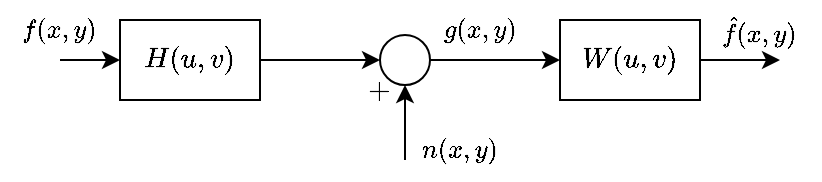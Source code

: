 <mxfile version="21.7.2" type="device">
  <diagram name="Seite-1" id="UlLkmI8PDqKPkpy-l_wX">
    <mxGraphModel dx="842" dy="595" grid="1" gridSize="10" guides="1" tooltips="1" connect="1" arrows="1" fold="1" page="1" pageScale="1" pageWidth="1654" pageHeight="1169" math="1" shadow="0">
      <root>
        <mxCell id="0" />
        <mxCell id="1" parent="0" />
        <mxCell id="sJz2mVrj8f4c4Sv1XL4x-5" style="edgeStyle=orthogonalEdgeStyle;rounded=0;orthogonalLoop=1;jettySize=auto;html=1;entryX=0;entryY=0.5;entryDx=0;entryDy=0;" edge="1" parent="1" source="sJz2mVrj8f4c4Sv1XL4x-1" target="sJz2mVrj8f4c4Sv1XL4x-2">
          <mxGeometry relative="1" as="geometry" />
        </mxCell>
        <mxCell id="sJz2mVrj8f4c4Sv1XL4x-1" value="" style="ellipse;whiteSpace=wrap;html=1;aspect=fixed;" vertex="1" parent="1">
          <mxGeometry x="220" y="47.5" width="25" height="25" as="geometry" />
        </mxCell>
        <mxCell id="sJz2mVrj8f4c4Sv1XL4x-16" style="edgeStyle=orthogonalEdgeStyle;rounded=0;orthogonalLoop=1;jettySize=auto;html=1;entryX=0;entryY=0.5;entryDx=0;entryDy=0;" edge="1" parent="1" source="sJz2mVrj8f4c4Sv1XL4x-2">
          <mxGeometry relative="1" as="geometry">
            <mxPoint x="420" y="60.0" as="targetPoint" />
          </mxGeometry>
        </mxCell>
        <mxCell id="sJz2mVrj8f4c4Sv1XL4x-2" value="$$W(u,v)$$" style="rounded=0;whiteSpace=wrap;html=1;" vertex="1" parent="1">
          <mxGeometry x="310" y="40" width="70" height="40" as="geometry" />
        </mxCell>
        <mxCell id="sJz2mVrj8f4c4Sv1XL4x-4" style="edgeStyle=orthogonalEdgeStyle;rounded=0;orthogonalLoop=1;jettySize=auto;html=1;entryX=0;entryY=0.5;entryDx=0;entryDy=0;" edge="1" parent="1" source="sJz2mVrj8f4c4Sv1XL4x-3" target="sJz2mVrj8f4c4Sv1XL4x-1">
          <mxGeometry relative="1" as="geometry" />
        </mxCell>
        <mxCell id="sJz2mVrj8f4c4Sv1XL4x-3" value="$$H(u,v)$$" style="rounded=0;whiteSpace=wrap;html=1;" vertex="1" parent="1">
          <mxGeometry x="90" y="40" width="70" height="40" as="geometry" />
        </mxCell>
        <mxCell id="sJz2mVrj8f4c4Sv1XL4x-8" style="edgeStyle=orthogonalEdgeStyle;rounded=0;orthogonalLoop=1;jettySize=auto;html=1;entryX=0.5;entryY=1;entryDx=0;entryDy=0;" edge="1" parent="1" target="sJz2mVrj8f4c4Sv1XL4x-1">
          <mxGeometry relative="1" as="geometry">
            <mxPoint x="232.517" y="110.0" as="sourcePoint" />
          </mxGeometry>
        </mxCell>
        <mxCell id="sJz2mVrj8f4c4Sv1XL4x-14" style="edgeStyle=orthogonalEdgeStyle;rounded=0;orthogonalLoop=1;jettySize=auto;html=1;entryX=0;entryY=0.5;entryDx=0;entryDy=0;" edge="1" parent="1" target="sJz2mVrj8f4c4Sv1XL4x-3">
          <mxGeometry relative="1" as="geometry">
            <mxPoint x="60.0" y="60.0" as="sourcePoint" />
          </mxGeometry>
        </mxCell>
        <mxCell id="sJz2mVrj8f4c4Sv1XL4x-17" value="$$\hat{f}(x,y)$$" style="text;html=1;strokeColor=none;fillColor=none;align=center;verticalAlign=middle;whiteSpace=wrap;rounded=0;fontSize=11;" vertex="1" parent="1">
          <mxGeometry x="380" y="30" width="60" height="30" as="geometry" />
        </mxCell>
        <mxCell id="sJz2mVrj8f4c4Sv1XL4x-19" value="$$f(x,y)$$" style="text;html=1;strokeColor=none;fillColor=none;align=center;verticalAlign=middle;whiteSpace=wrap;rounded=0;fontSize=11;" vertex="1" parent="1">
          <mxGeometry x="30" y="30" width="60" height="30" as="geometry" />
        </mxCell>
        <mxCell id="sJz2mVrj8f4c4Sv1XL4x-20" value="$$g(x,y)$$" style="text;html=1;strokeColor=none;fillColor=none;align=center;verticalAlign=middle;whiteSpace=wrap;rounded=0;fontSize=11;" vertex="1" parent="1">
          <mxGeometry x="240" y="30" width="60" height="30" as="geometry" />
        </mxCell>
        <mxCell id="sJz2mVrj8f4c4Sv1XL4x-21" value="$$n(x,y)$$" style="text;html=1;strokeColor=none;fillColor=none;align=center;verticalAlign=middle;whiteSpace=wrap;rounded=0;fontSize=11;" vertex="1" parent="1">
          <mxGeometry x="230" y="90" width="60" height="30" as="geometry" />
        </mxCell>
        <mxCell id="sJz2mVrj8f4c4Sv1XL4x-22" value="$$+$$" style="text;html=1;strokeColor=none;fillColor=none;align=center;verticalAlign=middle;whiteSpace=wrap;rounded=0;" vertex="1" parent="1">
          <mxGeometry x="190" y="60" width="60" height="30" as="geometry" />
        </mxCell>
      </root>
    </mxGraphModel>
  </diagram>
</mxfile>
